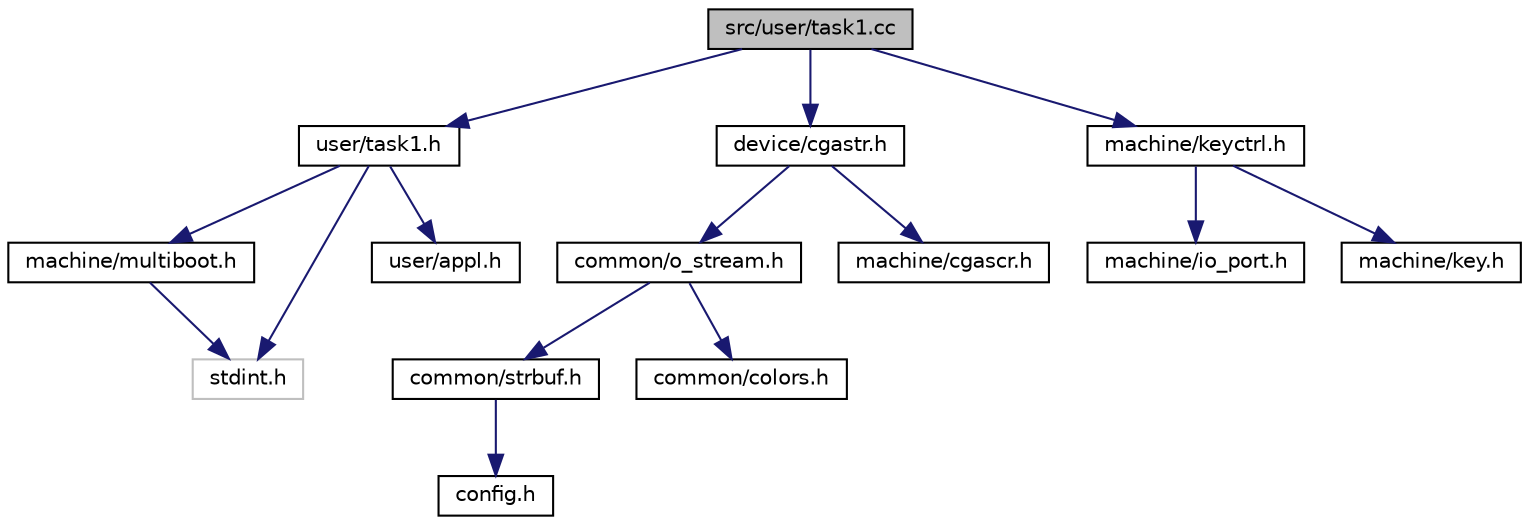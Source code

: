 digraph "src/user/task1.cc"
{
  bgcolor="transparent";
  edge [fontname="Helvetica",fontsize="10",labelfontname="Helvetica",labelfontsize="10"];
  node [fontname="Helvetica",fontsize="10",shape=record];
  Node1 [label="src/user/task1.cc",height=0.2,width=0.4,color="black", fillcolor="grey75", style="filled", fontcolor="black"];
  Node1 -> Node2 [color="midnightblue",fontsize="10",style="solid",fontname="Helvetica"];
  Node2 [label="user/task1.h",height=0.2,width=0.4,color="black",URL="$task1_8h.html",tooltip="Klassendeklaration für erste Aufgabe. "];
  Node2 -> Node3 [color="midnightblue",fontsize="10",style="solid",fontname="Helvetica"];
  Node3 [label="machine/multiboot.h",height=0.2,width=0.4,color="black",URL="$multiboot_8h.html"];
  Node3 -> Node4 [color="midnightblue",fontsize="10",style="solid",fontname="Helvetica"];
  Node4 [label="stdint.h",height=0.2,width=0.4,color="grey75"];
  Node2 -> Node5 [color="midnightblue",fontsize="10",style="solid",fontname="Helvetica"];
  Node5 [label="user/appl.h",height=0.2,width=0.4,color="black",URL="$appl_8h.html",tooltip="Grundklasse für Anwendungen, für die einzelnen Aufgaben benötigt. "];
  Node2 -> Node4 [color="midnightblue",fontsize="10",style="solid",fontname="Helvetica"];
  Node1 -> Node6 [color="midnightblue",fontsize="10",style="solid",fontname="Helvetica"];
  Node6 [label="device/cgastr.h",height=0.2,width=0.4,color="black",URL="$cgastr_8h.html"];
  Node6 -> Node7 [color="midnightblue",fontsize="10",style="solid",fontname="Helvetica"];
  Node7 [label="common/o_stream.h",height=0.2,width=0.4,color="black",URL="$o__stream_8h.html"];
  Node7 -> Node8 [color="midnightblue",fontsize="10",style="solid",fontname="Helvetica"];
  Node8 [label="common/strbuf.h",height=0.2,width=0.4,color="black",URL="$strbuf_8h.html"];
  Node8 -> Node9 [color="midnightblue",fontsize="10",style="solid",fontname="Helvetica"];
  Node9 [label="config.h",height=0.2,width=0.4,color="black",URL="$config_8h.html",tooltip="verschiedene defines für Einstellungen "];
  Node7 -> Node10 [color="midnightblue",fontsize="10",style="solid",fontname="Helvetica"];
  Node10 [label="common/colors.h",height=0.2,width=0.4,color="black",URL="$colors_8h.html"];
  Node6 -> Node11 [color="midnightblue",fontsize="10",style="solid",fontname="Helvetica"];
  Node11 [label="machine/cgascr.h",height=0.2,width=0.4,color="black",URL="$cgascr_8h.html"];
  Node1 -> Node12 [color="midnightblue",fontsize="10",style="solid",fontname="Helvetica"];
  Node12 [label="machine/keyctrl.h",height=0.2,width=0.4,color="black",URL="$keyctrl_8h.html"];
  Node12 -> Node13 [color="midnightblue",fontsize="10",style="solid",fontname="Helvetica"];
  Node13 [label="machine/io_port.h",height=0.2,width=0.4,color="black",URL="$io__port_8h.html"];
  Node12 -> Node14 [color="midnightblue",fontsize="10",style="solid",fontname="Helvetica"];
  Node14 [label="machine/key.h",height=0.2,width=0.4,color="black",URL="$key_8h.html"];
}
